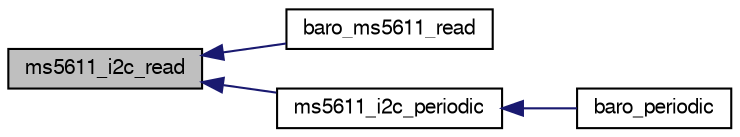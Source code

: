digraph "ms5611_i2c_read"
{
  edge [fontname="FreeSans",fontsize="10",labelfontname="FreeSans",labelfontsize="10"];
  node [fontname="FreeSans",fontsize="10",shape=record];
  rankdir="LR";
  Node1 [label="ms5611_i2c_read",height=0.2,width=0.4,color="black", fillcolor="grey75", style="filled", fontcolor="black"];
  Node1 -> Node2 [dir="back",color="midnightblue",fontsize="10",style="solid",fontname="FreeSans"];
  Node2 [label="baro_ms5611_read",height=0.2,width=0.4,color="black", fillcolor="white", style="filled",URL="$baro__ms5611__spi_8h.html#ab15686f869e48b46f232136b24ccf3cd",tooltip="trigger new measurement or initialize if needed "];
  Node1 -> Node3 [dir="back",color="midnightblue",fontsize="10",style="solid",fontname="FreeSans"];
  Node3 [label="ms5611_i2c_periodic",height=0.2,width=0.4,color="black", fillcolor="white", style="filled",URL="$ms5611__i2c_8h.html#a6414dbf9e064f7a370447b1002eaa7b9",tooltip="convenience function "];
  Node3 -> Node4 [dir="back",color="midnightblue",fontsize="10",style="solid",fontname="FreeSans"];
  Node4 [label="baro_periodic",height=0.2,width=0.4,color="black", fillcolor="white", style="filled",URL="$baro__board__ms5611__i2c_8c.html#a23ed77c56ba44b3ed3cc3b8e378bdb00"];
}
